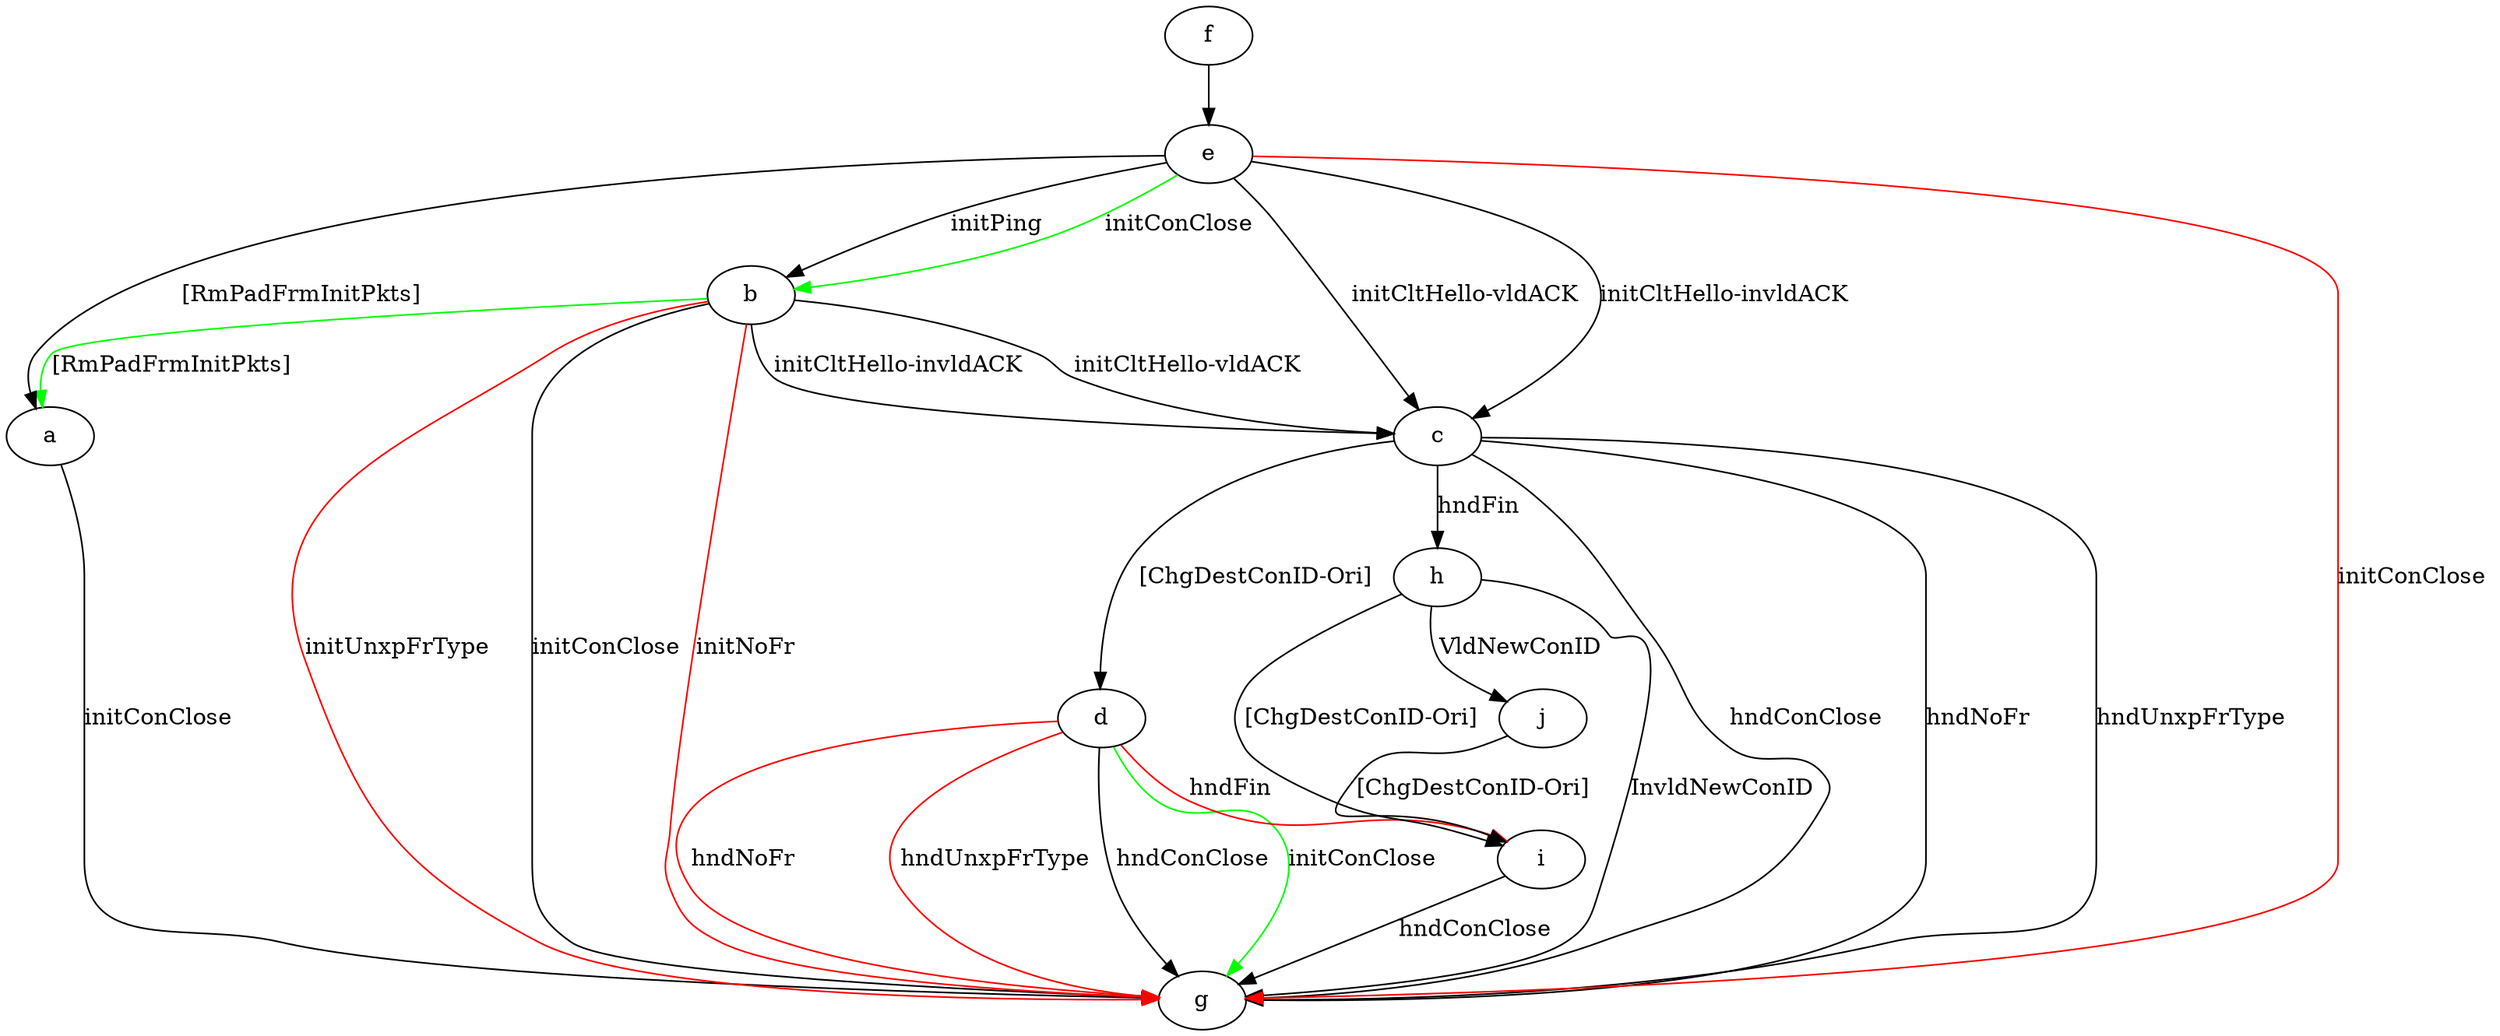 digraph "" {
	a -> g	[key=0,
		label="initConClose "];
	b -> a	[key=0,
		color=green,
		label="[RmPadFrmInitPkts] "];
	b -> c	[key=0,
		label="initCltHello-vldACK "];
	b -> c	[key=1,
		label="initCltHello-invldACK "];
	b -> g	[key=0,
		label="initConClose "];
	b -> g	[key=1,
		color=red,
		label="initNoFr "];
	b -> g	[key=2,
		color=red,
		label="initUnxpFrType "];
	c -> d	[key=0,
		label="[ChgDestConID-Ori] "];
	c -> g	[key=0,
		label="hndConClose "];
	c -> g	[key=1,
		label="hndNoFr "];
	c -> g	[key=2,
		label="hndUnxpFrType "];
	c -> h	[key=0,
		label="hndFin "];
	d -> g	[key=0,
		label="hndConClose "];
	d -> g	[key=1,
		color=green,
		label="initConClose "];
	d -> g	[key=2,
		color=red,
		label="hndNoFr "];
	d -> g	[key=3,
		color=red,
		label="hndUnxpFrType "];
	d -> i	[key=0,
		color=red,
		label="hndFin "];
	e -> a	[key=0,
		label="[RmPadFrmInitPkts] "];
	e -> b	[key=0,
		label="initPing "];
	e -> b	[key=1,
		color=green,
		label="initConClose "];
	e -> c	[key=0,
		label="initCltHello-vldACK "];
	e -> c	[key=1,
		label="initCltHello-invldACK "];
	e -> g	[key=0,
		color=red,
		label="initConClose "];
	f -> e	[key=0];
	h -> g	[key=0,
		label="InvldNewConID "];
	h -> i	[key=0,
		label="[ChgDestConID-Ori] "];
	h -> j	[key=0,
		label="VldNewConID "];
	i -> g	[key=0,
		label="hndConClose "];
	j -> i	[key=0,
		label="[ChgDestConID-Ori] "];
}
